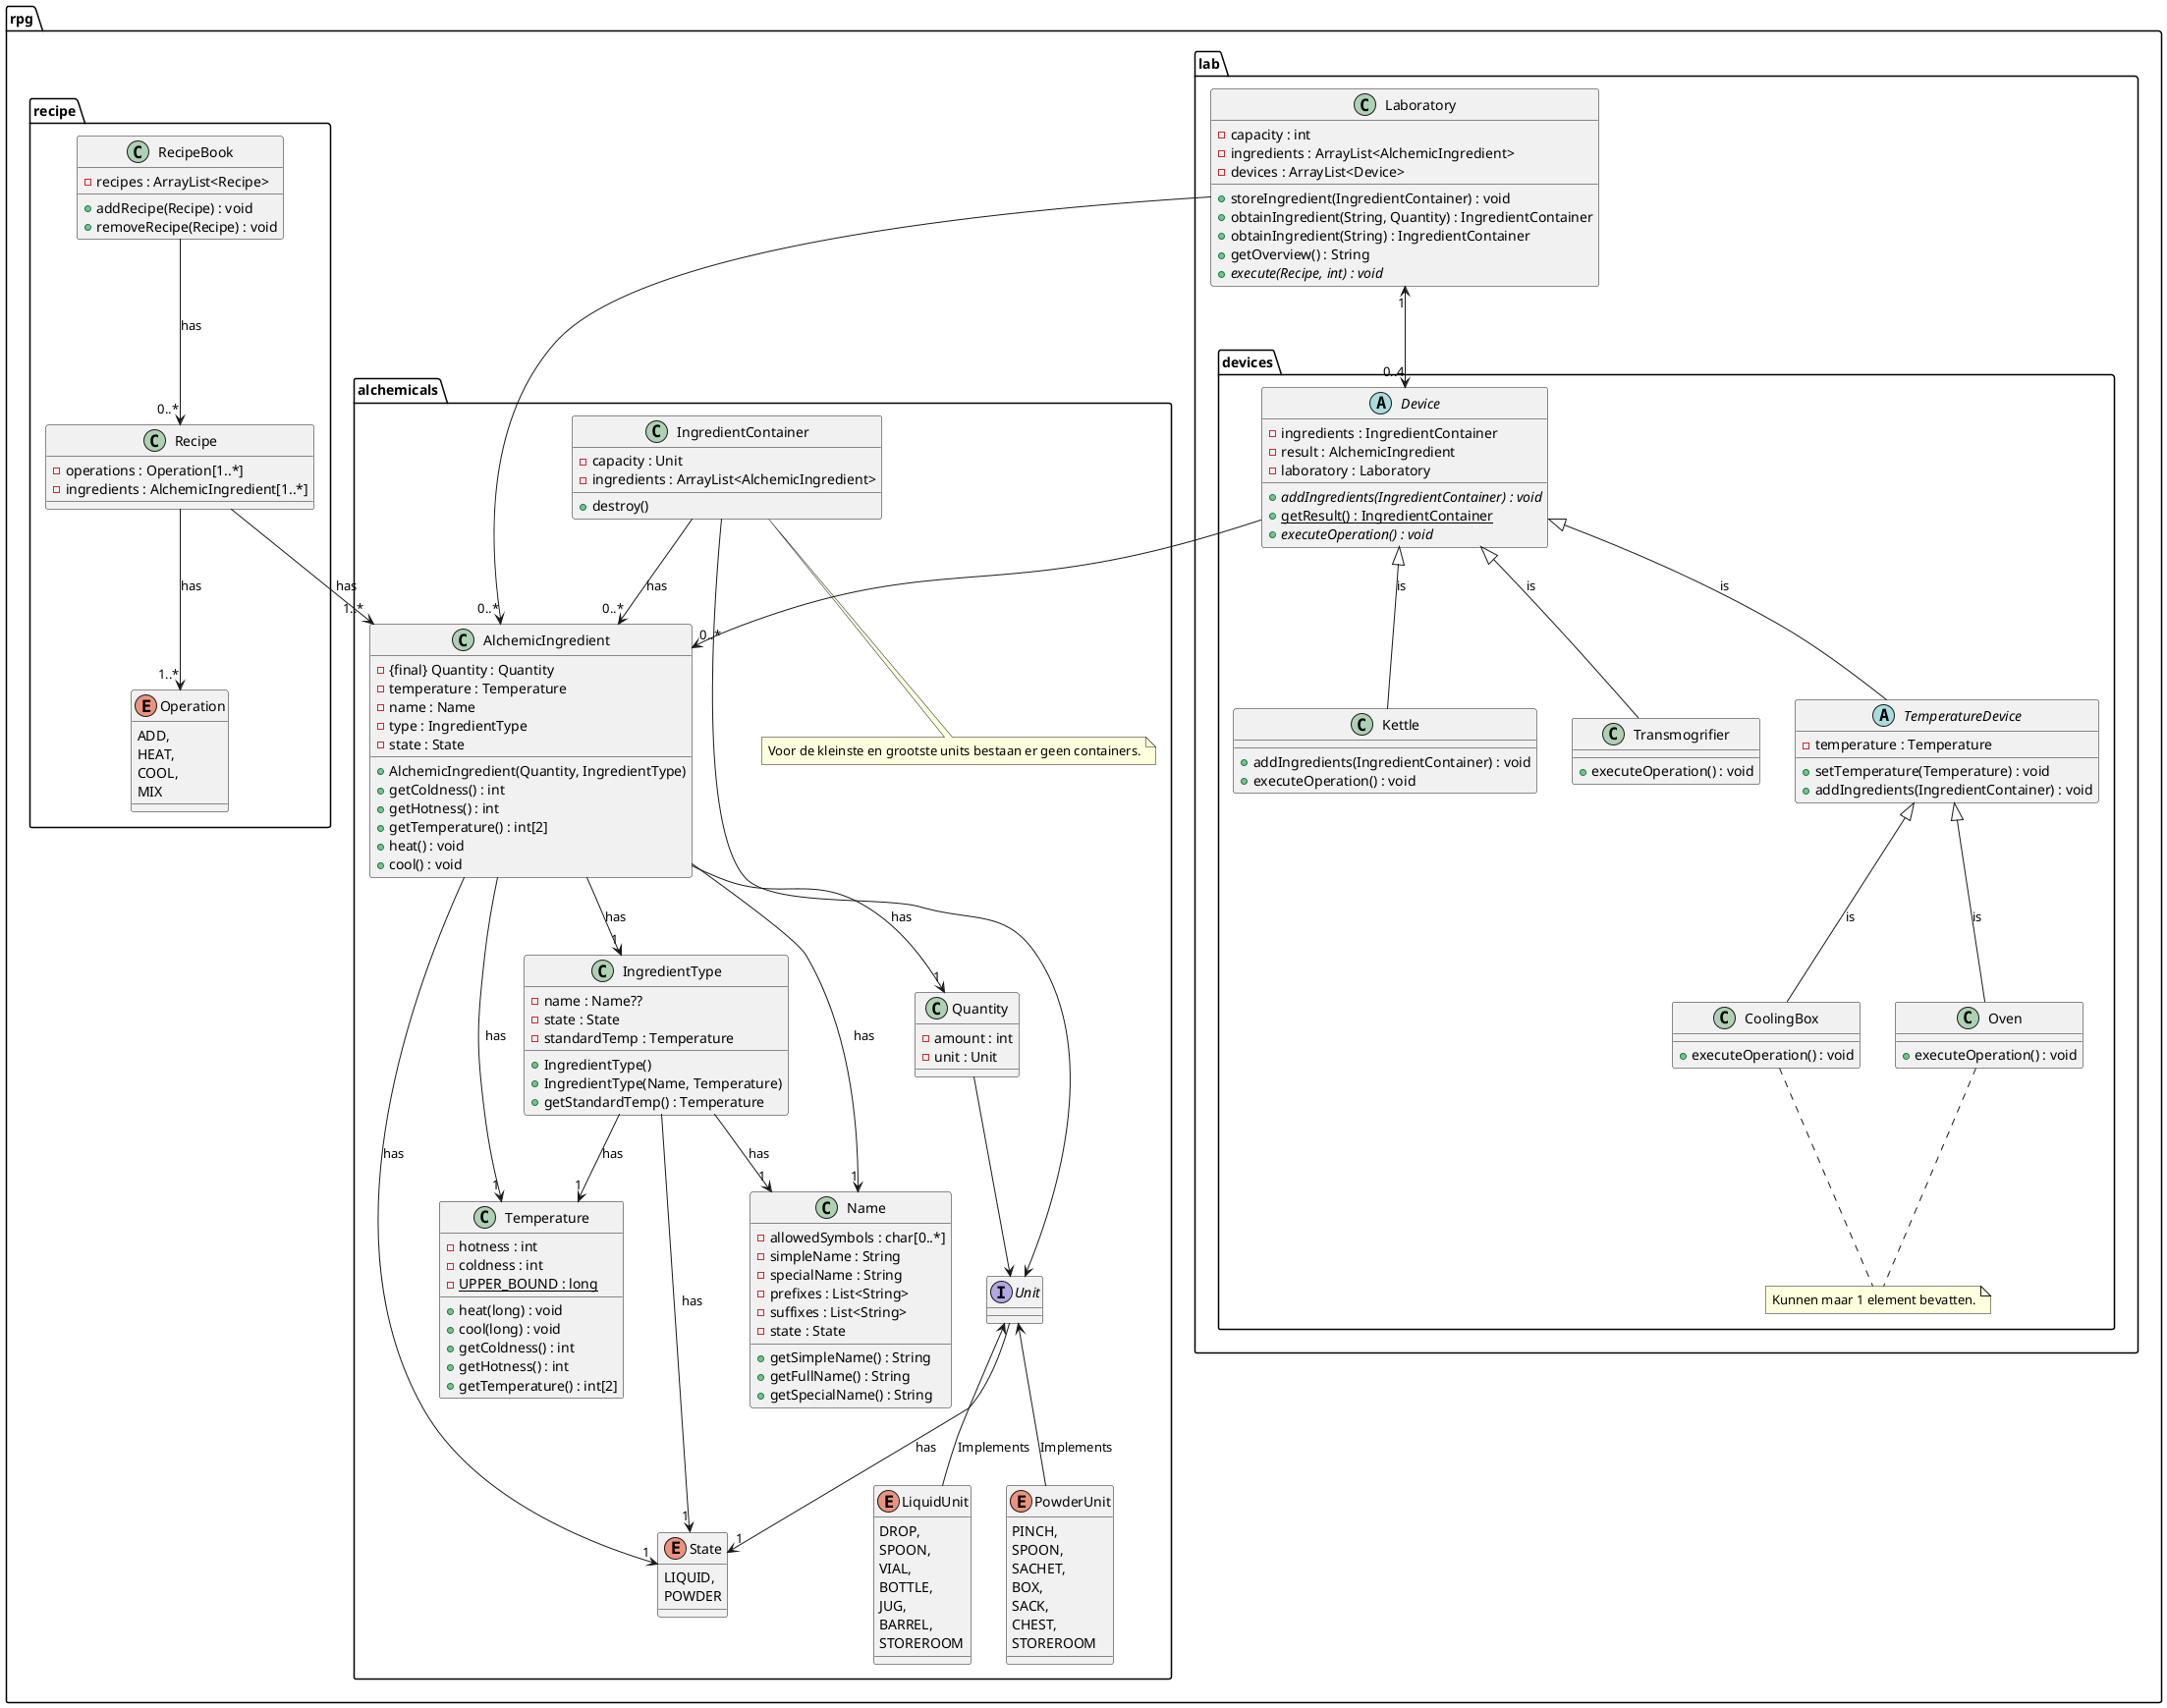 @startuml

package rpg {

    package alchemicals {

    class AlchemicIngredient {
    - {final} Quantity : Quantity
    - temperature : Temperature
    - name : Name
    - type : IngredientType
    - state : State

    + AlchemicIngredient(Quantity, IngredientType)
    + getColdness() : int
    + getHotness() : int
    + getTemperature() : int[2]
    + heat() : void
    + cool() : void
    }

    class Name {
    - allowedSymbols : char[0..*]
    - simpleName : String
    - specialName : String
    - prefixes : List<String>
    - suffixes : List<String>
    - state : State
    + getSimpleName() : String
    + getFullName() : String
    + getSpecialName() : String
    }

    class IngredientType {
    - name : Name??
    - state : State
    - standardTemp : Temperature

    + IngredientType()
    + IngredientType(Name, Temperature)
    + getStandardTemp() : Temperature
    }

    enum State {
        LIQUID,
        POWDER
    }

    class Quantity {
    - amount : int
    - unit : Unit
    }

    interface Unit {
    }

    enum LiquidUnit {
     DROP,
     SPOON,
     VIAL,
     BOTTLE,
     JUG,
     BARREL,
     STOREROOM
    }

    enum PowderUnit {
     PINCH,
     SPOON,
     SACHET,
     BOX,
     SACK,
     CHEST,
     STOREROOM
    }

    Unit <-- LiquidUnit : Implements
    Unit <-- PowderUnit : Implements

    class Temperature {
    - hotness : int
    - coldness : int
    - {static} UPPER_BOUND : long
    + heat(long) : void
    + cool(long) : void
    + getColdness() : int
    + getHotness() : int
    + getTemperature() : int[2]
    }


    AlchemicIngredient --> "1" Name : has
    IngredientType --> "1" Name : has
    AlchemicIngredient --> "1" IngredientType : has
    AlchemicIngredient --> "1" State : has
    AlchemicIngredient --> "1" Temperature : has
    IngredientType --> "1" State : has
    AlchemicIngredient --> "1" Quantity : has
    Quantity --> Unit
    Unit --> "1" State : has
    IngredientType --> "1" Temperature : has


    class IngredientContainer {
    - capacity : Unit
    - ingredients : ArrayList<AlchemicIngredient>
    + destroy()
    }


    IngredientContainer --> Unit
    IngredientContainer --> "0..*" AlchemicIngredient : "has"

    note "Voor de kleinste en grootste units bestaan er geen containers." as N1
    IngredientContainer .. N1

    }

    package lab {

    package devices {

    abstract class Device {
    - ingredients : IngredientContainer
    - result : AlchemicIngredient
    - laboratory : Laboratory
    + {abstract} addIngredients(IngredientContainer) : void
    + {static} getResult() : IngredientContainer
    + {abstract} executeOperation() : void
    }

    abstract class TemperatureDevice {
    - temperature : Temperature
    + setTemperature(Temperature) : void
    + addIngredients(IngredientContainer) : void
    }

    class CoolingBox {
    + executeOperation() : void
    }

    note "Kunnen maar 1 element bevatten." as N2
    CoolingBox .. N2
    Oven .. N2

    class Oven {
    + executeOperation() : void
    }

    class Kettle {
    + addIngredients(IngredientContainer) : void
    + executeOperation() : void
    }

    class Transmogrifier {
    + executeOperation() : void
    }

    Device <|-- TemperatureDevice : is
    TemperatureDevice <|-- CoolingBox : is
    TemperatureDevice <|-- Oven : is
    Device <|-- Kettle : is
    Device <|-- Transmogrifier : is
    Device --> "0..*" AlchemicIngredient

    }

    class Laboratory {
    - capacity : int
    - ingredients : ArrayList<AlchemicIngredient>
    - devices : ArrayList<Device>
    + storeIngredient(IngredientContainer) : void
    + obtainIngredient(String, Quantity) : IngredientContainer
    + obtainIngredient(String) : IngredientContainer
    + getOverview() : String
    + {abstract} execute(Recipe, int) : void
    }

    Laboratory --> "0..*" AlchemicIngredient
    Laboratory "1" <--> "0..4" Device

    }

    package recipe {


    class Recipe {
    - operations : Operation[1..*]
    - ingredients : AlchemicIngredient[1..*]
    }

    enum Operation {
    ADD,
    HEAT,
    COOL,
    MIX
    }

    class RecipeBook {
    - recipes : ArrayList<Recipe>
    + addRecipe(Recipe) : void
    + removeRecipe(Recipe) : void
    }

    Recipe --> "1..*" Operation : has
    Recipe --> "1..*" AlchemicIngredient : has
    RecipeBook --> "0..*" Recipe : has


    }


}

@enduml